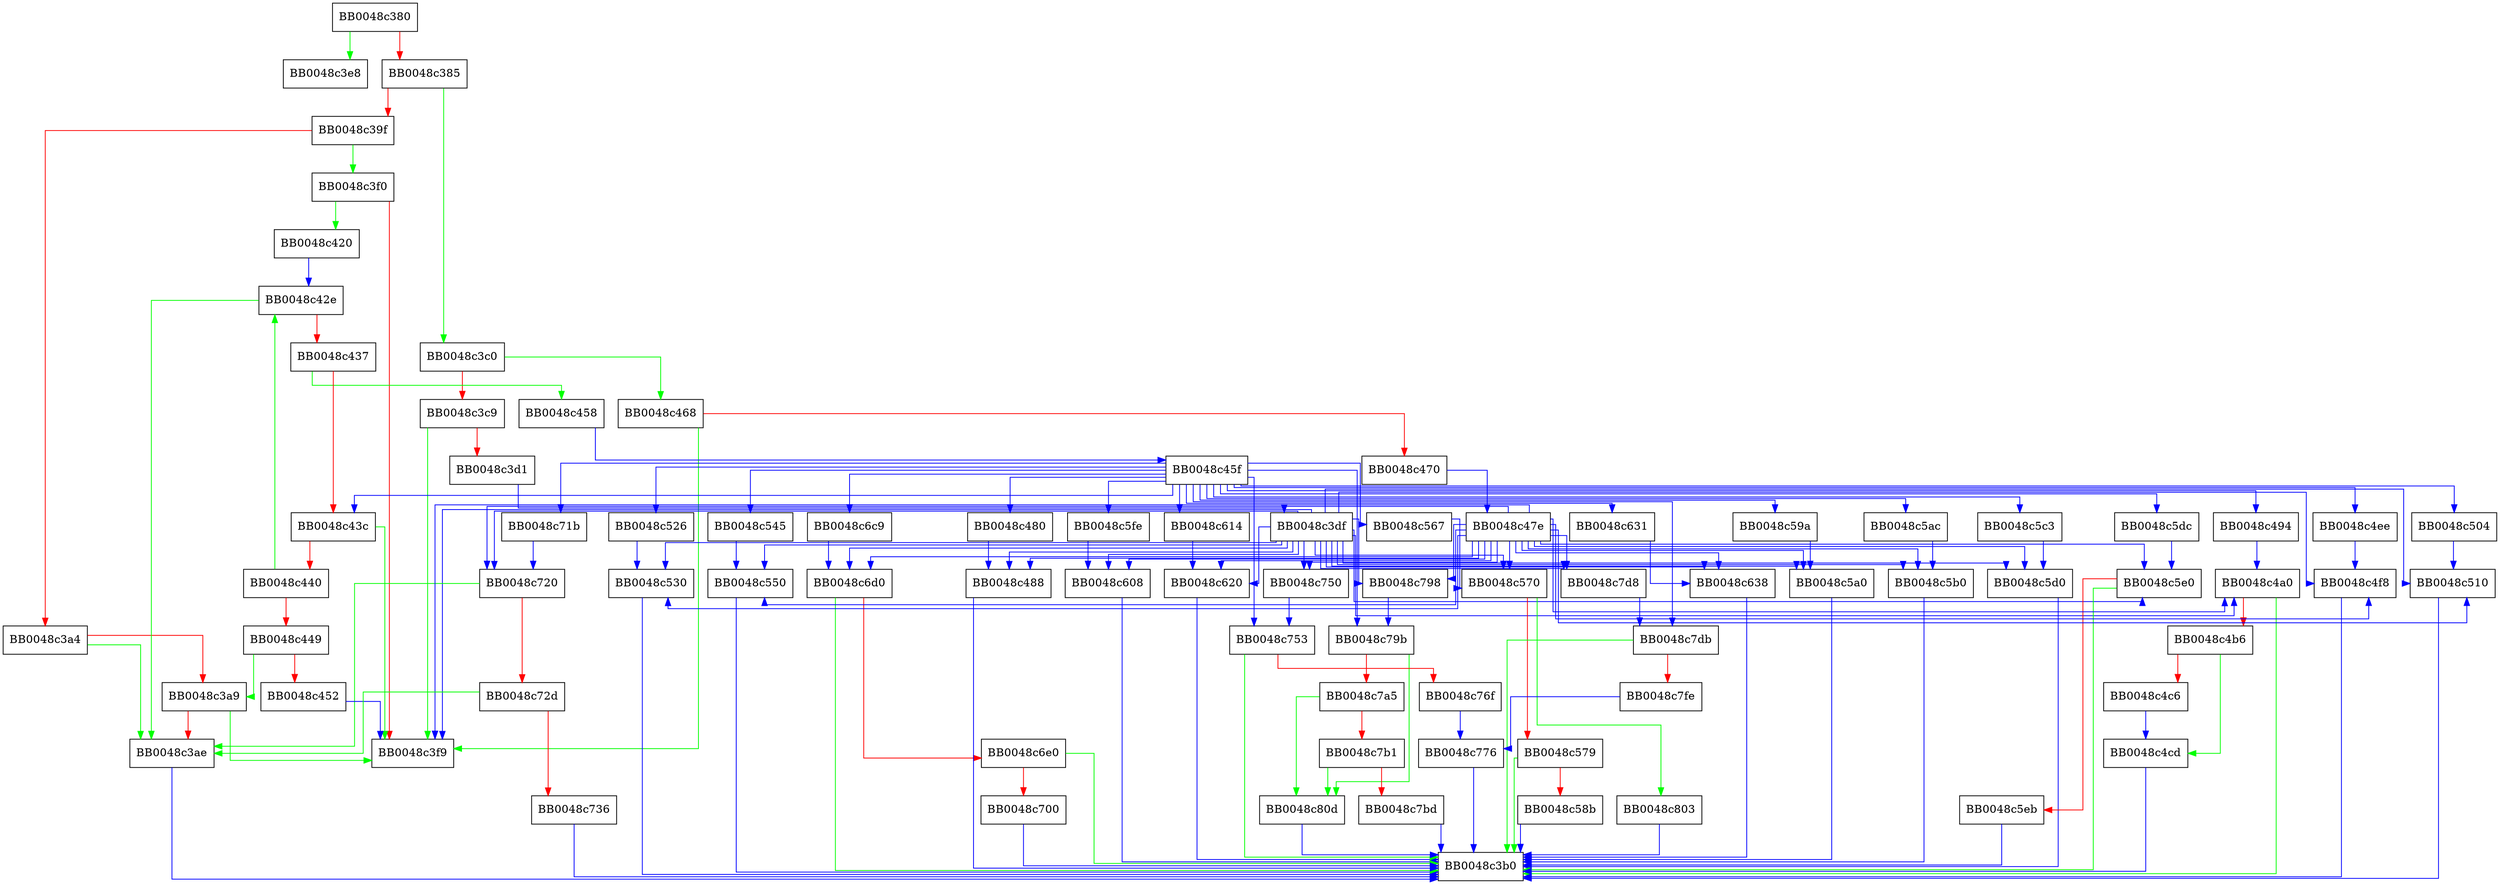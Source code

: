 digraph ossl_ctrl_internal {
  node [shape="box"];
  graph [splines=ortho];
  BB0048c380 -> BB0048c3e8 [color="green"];
  BB0048c380 -> BB0048c385 [color="red"];
  BB0048c385 -> BB0048c3c0 [color="green"];
  BB0048c385 -> BB0048c39f [color="red"];
  BB0048c39f -> BB0048c3f0 [color="green"];
  BB0048c39f -> BB0048c3a4 [color="red"];
  BB0048c3a4 -> BB0048c3ae [color="green"];
  BB0048c3a4 -> BB0048c3a9 [color="red"];
  BB0048c3a9 -> BB0048c3f9 [color="green"];
  BB0048c3a9 -> BB0048c3ae [color="red"];
  BB0048c3ae -> BB0048c3b0 [color="blue"];
  BB0048c3c0 -> BB0048c468 [color="green"];
  BB0048c3c0 -> BB0048c3c9 [color="red"];
  BB0048c3c9 -> BB0048c3f9 [color="green"];
  BB0048c3c9 -> BB0048c3d1 [color="red"];
  BB0048c3d1 -> BB0048c3df [color="blue"];
  BB0048c3df -> BB0048c638 [color="blue"];
  BB0048c3df -> BB0048c3f9 [color="blue"];
  BB0048c3df -> BB0048c5a0 [color="blue"];
  BB0048c3df -> BB0048c5b0 [color="blue"];
  BB0048c3df -> BB0048c5d0 [color="blue"];
  BB0048c3df -> BB0048c5e0 [color="blue"];
  BB0048c3df -> BB0048c4a0 [color="blue"];
  BB0048c3df -> BB0048c4f8 [color="blue"];
  BB0048c3df -> BB0048c510 [color="blue"];
  BB0048c3df -> BB0048c530 [color="blue"];
  BB0048c3df -> BB0048c550 [color="blue"];
  BB0048c3df -> BB0048c570 [color="blue"];
  BB0048c3df -> BB0048c798 [color="blue"];
  BB0048c3df -> BB0048c7d8 [color="blue"];
  BB0048c3df -> BB0048c750 [color="blue"];
  BB0048c3df -> BB0048c720 [color="blue"];
  BB0048c3df -> BB0048c6d0 [color="blue"];
  BB0048c3df -> BB0048c488 [color="blue"];
  BB0048c3df -> BB0048c608 [color="blue"];
  BB0048c3df -> BB0048c620 [color="blue"];
  BB0048c3f0 -> BB0048c420 [color="green"];
  BB0048c3f0 -> BB0048c3f9 [color="red"];
  BB0048c420 -> BB0048c42e [color="blue"];
  BB0048c42e -> BB0048c3ae [color="green"];
  BB0048c42e -> BB0048c437 [color="red"];
  BB0048c437 -> BB0048c458 [color="green"];
  BB0048c437 -> BB0048c43c [color="red"];
  BB0048c43c -> BB0048c3f9 [color="green"];
  BB0048c43c -> BB0048c440 [color="red"];
  BB0048c440 -> BB0048c42e [color="green"];
  BB0048c440 -> BB0048c449 [color="red"];
  BB0048c449 -> BB0048c3a9 [color="green"];
  BB0048c449 -> BB0048c452 [color="red"];
  BB0048c452 -> BB0048c3f9 [color="blue"];
  BB0048c458 -> BB0048c45f [color="blue"];
  BB0048c45f -> BB0048c631 [color="blue"];
  BB0048c45f -> BB0048c43c [color="blue"];
  BB0048c45f -> BB0048c59a [color="blue"];
  BB0048c45f -> BB0048c5ac [color="blue"];
  BB0048c45f -> BB0048c5c3 [color="blue"];
  BB0048c45f -> BB0048c5dc [color="blue"];
  BB0048c45f -> BB0048c494 [color="blue"];
  BB0048c45f -> BB0048c4ee [color="blue"];
  BB0048c45f -> BB0048c504 [color="blue"];
  BB0048c45f -> BB0048c526 [color="blue"];
  BB0048c45f -> BB0048c545 [color="blue"];
  BB0048c45f -> BB0048c567 [color="blue"];
  BB0048c45f -> BB0048c79b [color="blue"];
  BB0048c45f -> BB0048c7db [color="blue"];
  BB0048c45f -> BB0048c753 [color="blue"];
  BB0048c45f -> BB0048c71b [color="blue"];
  BB0048c45f -> BB0048c6c9 [color="blue"];
  BB0048c45f -> BB0048c480 [color="blue"];
  BB0048c45f -> BB0048c5fe [color="blue"];
  BB0048c45f -> BB0048c614 [color="blue"];
  BB0048c468 -> BB0048c3f9 [color="green"];
  BB0048c468 -> BB0048c470 [color="red"];
  BB0048c470 -> BB0048c47e [color="blue"];
  BB0048c47e -> BB0048c638 [color="blue"];
  BB0048c47e -> BB0048c3f9 [color="blue"];
  BB0048c47e -> BB0048c5a0 [color="blue"];
  BB0048c47e -> BB0048c5b0 [color="blue"];
  BB0048c47e -> BB0048c5d0 [color="blue"];
  BB0048c47e -> BB0048c5e0 [color="blue"];
  BB0048c47e -> BB0048c4a0 [color="blue"];
  BB0048c47e -> BB0048c4f8 [color="blue"];
  BB0048c47e -> BB0048c510 [color="blue"];
  BB0048c47e -> BB0048c530 [color="blue"];
  BB0048c47e -> BB0048c550 [color="blue"];
  BB0048c47e -> BB0048c570 [color="blue"];
  BB0048c47e -> BB0048c798 [color="blue"];
  BB0048c47e -> BB0048c7d8 [color="blue"];
  BB0048c47e -> BB0048c750 [color="blue"];
  BB0048c47e -> BB0048c720 [color="blue"];
  BB0048c47e -> BB0048c6d0 [color="blue"];
  BB0048c47e -> BB0048c488 [color="blue"];
  BB0048c47e -> BB0048c608 [color="blue"];
  BB0048c47e -> BB0048c620 [color="blue"];
  BB0048c480 -> BB0048c488 [color="blue"];
  BB0048c488 -> BB0048c3b0 [color="blue"];
  BB0048c494 -> BB0048c4a0 [color="blue"];
  BB0048c4a0 -> BB0048c3b0 [color="green"];
  BB0048c4a0 -> BB0048c4b6 [color="red"];
  BB0048c4b6 -> BB0048c4cd [color="green"];
  BB0048c4b6 -> BB0048c4c6 [color="red"];
  BB0048c4c6 -> BB0048c4cd [color="blue"];
  BB0048c4cd -> BB0048c3b0 [color="blue"];
  BB0048c4ee -> BB0048c4f8 [color="blue"];
  BB0048c4f8 -> BB0048c3b0 [color="blue"];
  BB0048c504 -> BB0048c510 [color="blue"];
  BB0048c510 -> BB0048c3b0 [color="blue"];
  BB0048c526 -> BB0048c530 [color="blue"];
  BB0048c530 -> BB0048c3b0 [color="blue"];
  BB0048c545 -> BB0048c550 [color="blue"];
  BB0048c550 -> BB0048c3b0 [color="blue"];
  BB0048c567 -> BB0048c570 [color="blue"];
  BB0048c570 -> BB0048c803 [color="green"];
  BB0048c570 -> BB0048c579 [color="red"];
  BB0048c579 -> BB0048c3b0 [color="green"];
  BB0048c579 -> BB0048c58b [color="red"];
  BB0048c58b -> BB0048c3b0 [color="blue"];
  BB0048c59a -> BB0048c5a0 [color="blue"];
  BB0048c5a0 -> BB0048c3b0 [color="blue"];
  BB0048c5ac -> BB0048c5b0 [color="blue"];
  BB0048c5b0 -> BB0048c3b0 [color="blue"];
  BB0048c5c3 -> BB0048c5d0 [color="blue"];
  BB0048c5d0 -> BB0048c3b0 [color="blue"];
  BB0048c5dc -> BB0048c5e0 [color="blue"];
  BB0048c5e0 -> BB0048c3b0 [color="green"];
  BB0048c5e0 -> BB0048c5eb [color="red"];
  BB0048c5eb -> BB0048c3b0 [color="blue"];
  BB0048c5fe -> BB0048c608 [color="blue"];
  BB0048c608 -> BB0048c3b0 [color="blue"];
  BB0048c614 -> BB0048c620 [color="blue"];
  BB0048c620 -> BB0048c3b0 [color="blue"];
  BB0048c631 -> BB0048c638 [color="blue"];
  BB0048c638 -> BB0048c3b0 [color="blue"];
  BB0048c6c9 -> BB0048c6d0 [color="blue"];
  BB0048c6d0 -> BB0048c3b0 [color="green"];
  BB0048c6d0 -> BB0048c6e0 [color="red"];
  BB0048c6e0 -> BB0048c3b0 [color="green"];
  BB0048c6e0 -> BB0048c700 [color="red"];
  BB0048c700 -> BB0048c3b0 [color="blue"];
  BB0048c71b -> BB0048c720 [color="blue"];
  BB0048c720 -> BB0048c3ae [color="green"];
  BB0048c720 -> BB0048c72d [color="red"];
  BB0048c72d -> BB0048c3ae [color="green"];
  BB0048c72d -> BB0048c736 [color="red"];
  BB0048c736 -> BB0048c3b0 [color="blue"];
  BB0048c750 -> BB0048c753 [color="blue"];
  BB0048c753 -> BB0048c3b0 [color="green"];
  BB0048c753 -> BB0048c76f [color="red"];
  BB0048c76f -> BB0048c776 [color="blue"];
  BB0048c776 -> BB0048c3b0 [color="blue"];
  BB0048c798 -> BB0048c79b [color="blue"];
  BB0048c79b -> BB0048c80d [color="green"];
  BB0048c79b -> BB0048c7a5 [color="red"];
  BB0048c7a5 -> BB0048c80d [color="green"];
  BB0048c7a5 -> BB0048c7b1 [color="red"];
  BB0048c7b1 -> BB0048c80d [color="green"];
  BB0048c7b1 -> BB0048c7bd [color="red"];
  BB0048c7bd -> BB0048c3b0 [color="blue"];
  BB0048c7d8 -> BB0048c7db [color="blue"];
  BB0048c7db -> BB0048c3b0 [color="green"];
  BB0048c7db -> BB0048c7fe [color="red"];
  BB0048c7fe -> BB0048c776 [color="blue"];
  BB0048c803 -> BB0048c3b0 [color="blue"];
  BB0048c80d -> BB0048c3b0 [color="blue"];
}